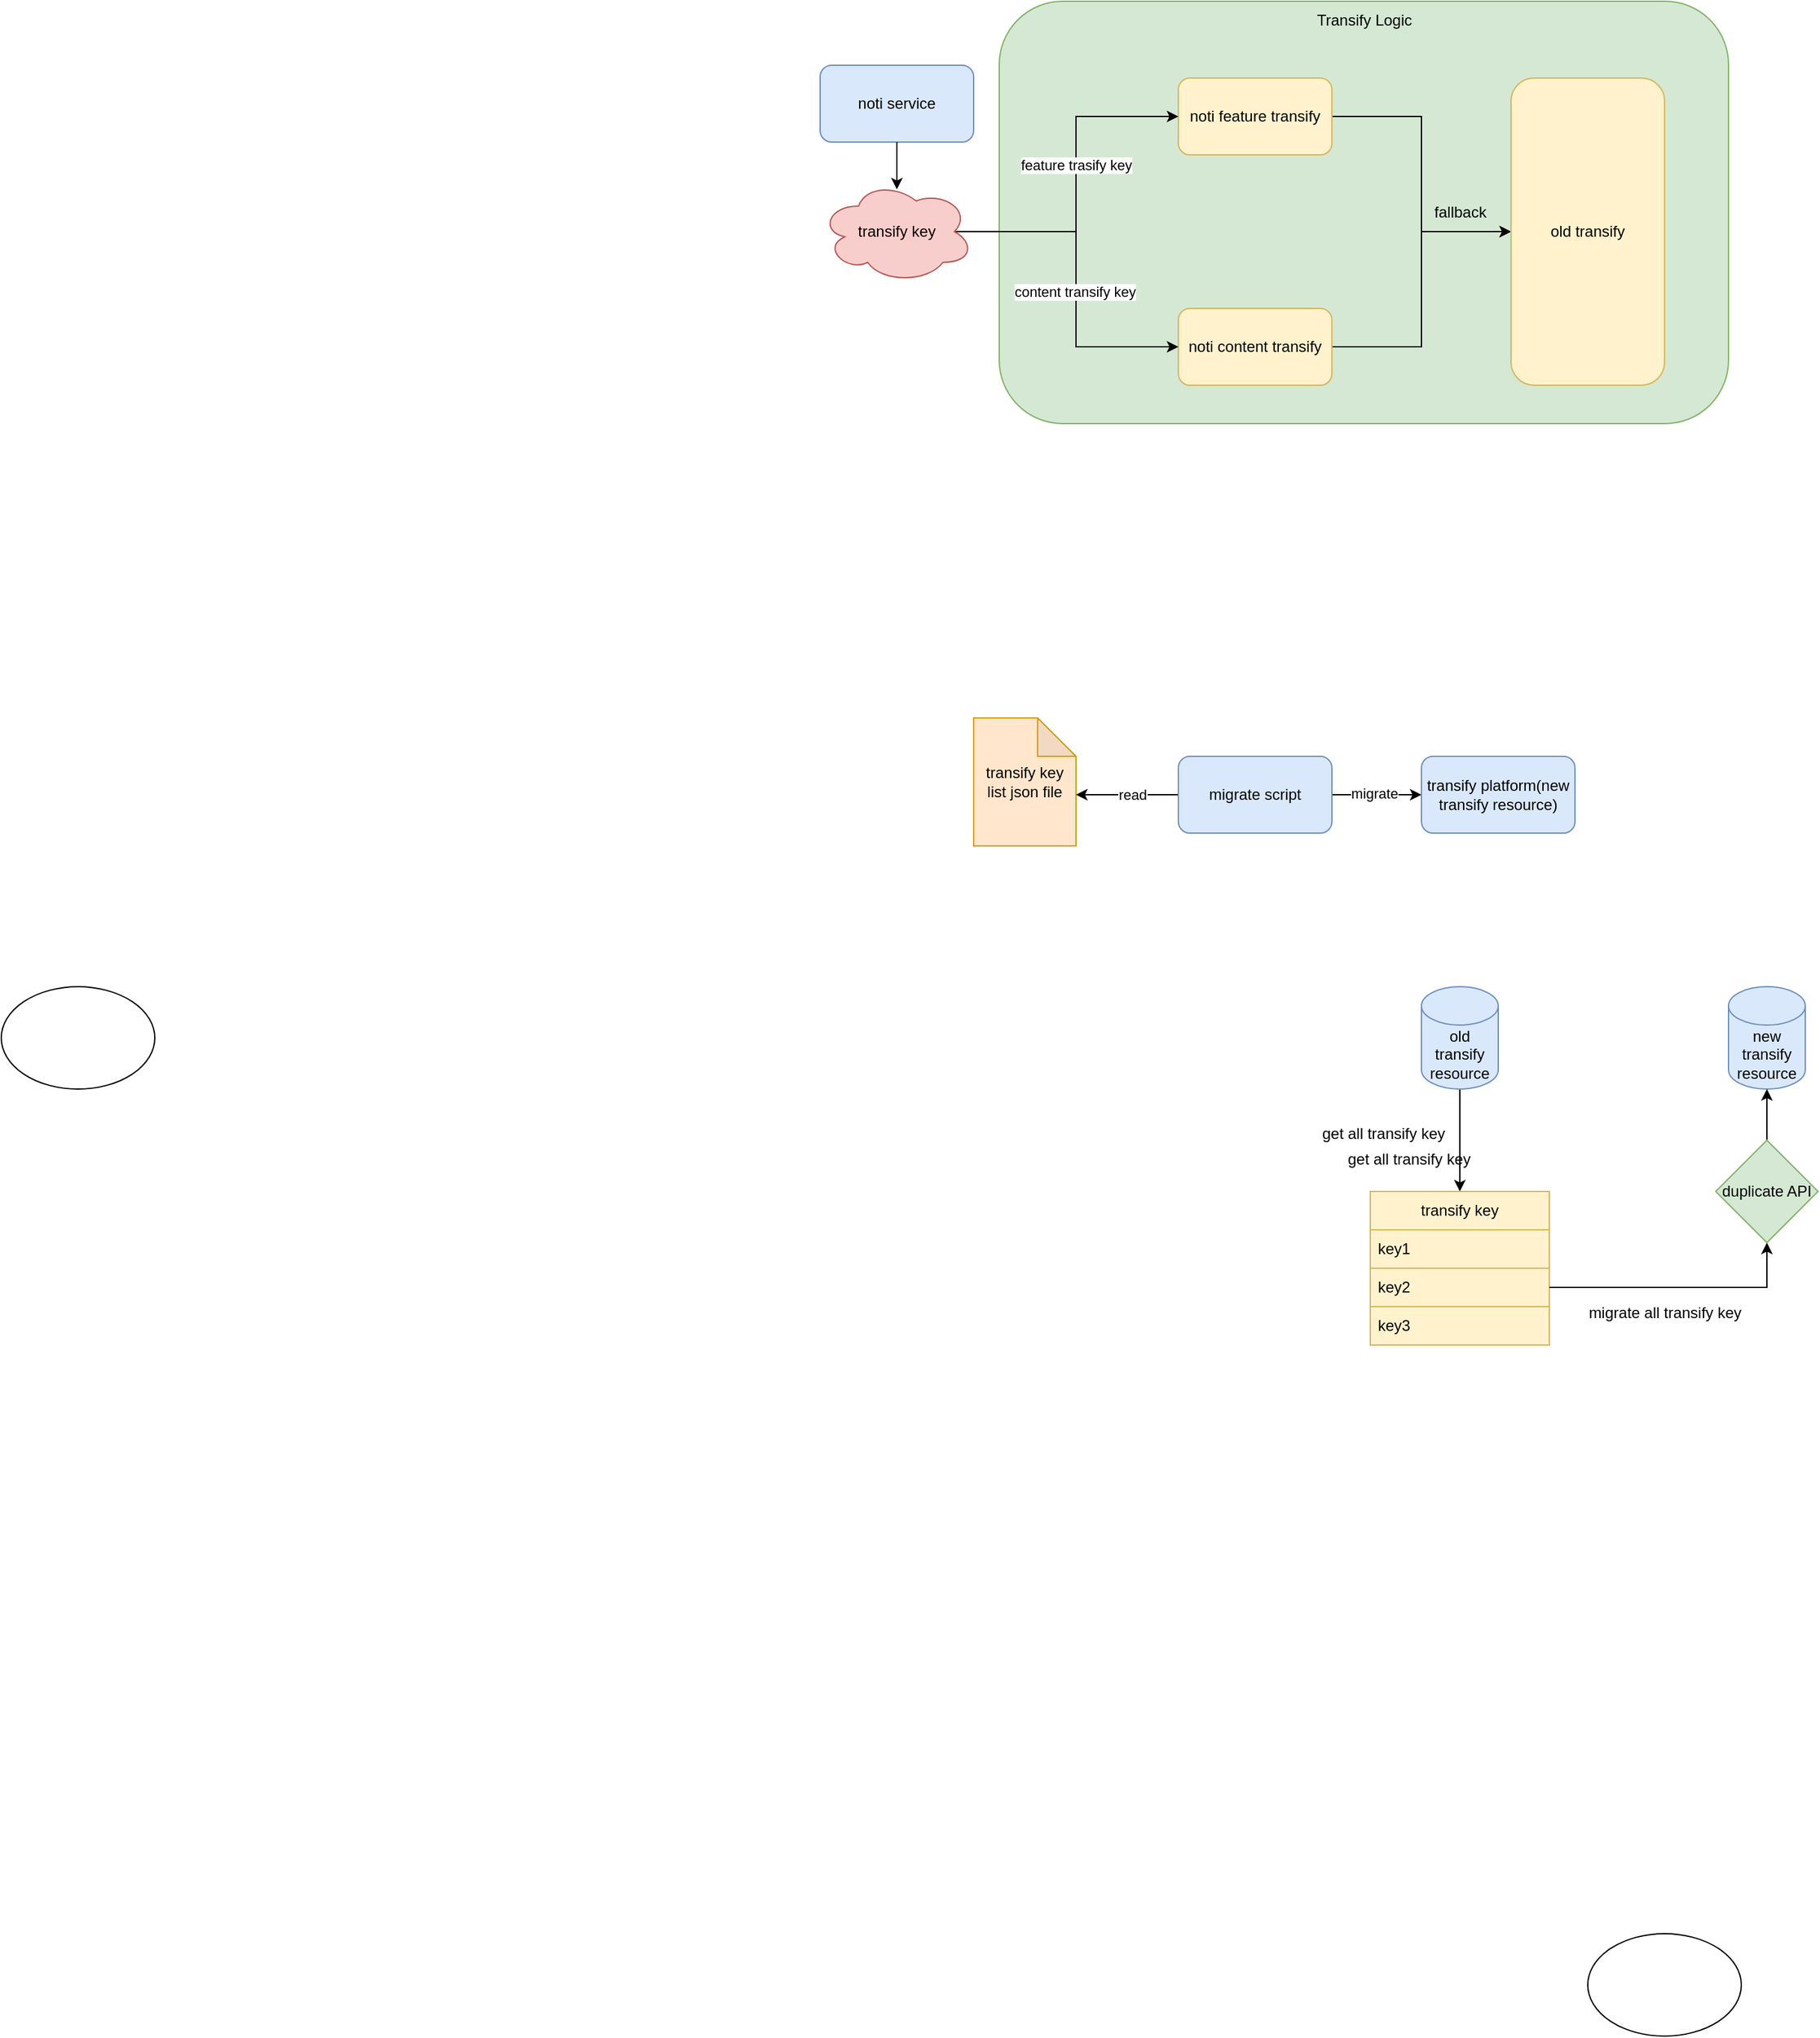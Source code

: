 <mxfile version="24.7.6">
  <diagram name="第 1 页" id="egx2UDpE9agMcuBiwFIx">
    <mxGraphModel dx="4606" dy="776" grid="1" gridSize="10" guides="1" tooltips="1" connect="1" arrows="1" fold="1" page="1" pageScale="1" pageWidth="3300" pageHeight="4681" math="0" shadow="0">
      <root>
        <mxCell id="0" />
        <mxCell id="1" parent="0" />
        <mxCell id="vJv3wOpw-mGPv7PhF24Y-27" value="" style="rounded=1;whiteSpace=wrap;html=1;fillColor=#d5e8d4;strokeColor=#82b366;" parent="1" vertex="1">
          <mxGeometry x="400" y="220" width="570" height="330" as="geometry" />
        </mxCell>
        <mxCell id="vJv3wOpw-mGPv7PhF24Y-17" style="edgeStyle=orthogonalEdgeStyle;rounded=0;orthogonalLoop=1;jettySize=auto;html=1;exitX=1;exitY=0.5;exitDx=0;exitDy=0;" parent="1" source="vJv3wOpw-mGPv7PhF24Y-1" target="vJv3wOpw-mGPv7PhF24Y-14" edge="1">
          <mxGeometry relative="1" as="geometry" />
        </mxCell>
        <mxCell id="vJv3wOpw-mGPv7PhF24Y-1" value="noti feature transify" style="rounded=1;whiteSpace=wrap;html=1;fillColor=#fff2cc;strokeColor=#d6b656;" parent="1" vertex="1">
          <mxGeometry x="540" y="280" width="120" height="60" as="geometry" />
        </mxCell>
        <mxCell id="vJv3wOpw-mGPv7PhF24Y-18" style="edgeStyle=orthogonalEdgeStyle;rounded=0;orthogonalLoop=1;jettySize=auto;html=1;exitX=1;exitY=0.5;exitDx=0;exitDy=0;entryX=0;entryY=0.5;entryDx=0;entryDy=0;" parent="1" source="vJv3wOpw-mGPv7PhF24Y-2" target="vJv3wOpw-mGPv7PhF24Y-14" edge="1">
          <mxGeometry relative="1" as="geometry" />
        </mxCell>
        <mxCell id="vJv3wOpw-mGPv7PhF24Y-2" value="noti content transify" style="rounded=1;whiteSpace=wrap;html=1;fillColor=#fff2cc;strokeColor=#d6b656;" parent="1" vertex="1">
          <mxGeometry x="540" y="460" width="120" height="60" as="geometry" />
        </mxCell>
        <mxCell id="vJv3wOpw-mGPv7PhF24Y-4" style="edgeStyle=orthogonalEdgeStyle;rounded=0;orthogonalLoop=1;jettySize=auto;html=1;exitX=0.875;exitY=0.5;exitDx=0;exitDy=0;exitPerimeter=0;entryX=0;entryY=0.5;entryDx=0;entryDy=0;" parent="1" source="vJv3wOpw-mGPv7PhF24Y-21" target="vJv3wOpw-mGPv7PhF24Y-1" edge="1">
          <mxGeometry relative="1" as="geometry">
            <mxPoint x="395" y="400" as="sourcePoint" />
          </mxGeometry>
        </mxCell>
        <mxCell id="vJv3wOpw-mGPv7PhF24Y-6" value="feature trasify key" style="edgeLabel;html=1;align=center;verticalAlign=middle;resizable=0;points=[];" parent="vJv3wOpw-mGPv7PhF24Y-4" vertex="1" connectable="0">
          <mxGeometry x="0.115" relative="1" as="geometry">
            <mxPoint as="offset" />
          </mxGeometry>
        </mxCell>
        <mxCell id="vJv3wOpw-mGPv7PhF24Y-5" style="edgeStyle=orthogonalEdgeStyle;rounded=0;orthogonalLoop=1;jettySize=auto;html=1;exitX=0.875;exitY=0.5;exitDx=0;exitDy=0;exitPerimeter=0;entryX=0;entryY=0.5;entryDx=0;entryDy=0;" parent="1" source="vJv3wOpw-mGPv7PhF24Y-21" target="vJv3wOpw-mGPv7PhF24Y-2" edge="1">
          <mxGeometry relative="1" as="geometry">
            <mxPoint x="395" y="400" as="sourcePoint" />
          </mxGeometry>
        </mxCell>
        <mxCell id="vJv3wOpw-mGPv7PhF24Y-7" value="content transify key" style="edgeLabel;html=1;align=center;verticalAlign=middle;resizable=0;points=[];" parent="vJv3wOpw-mGPv7PhF24Y-5" vertex="1" connectable="0">
          <mxGeometry x="0.067" y="-1" relative="1" as="geometry">
            <mxPoint as="offset" />
          </mxGeometry>
        </mxCell>
        <mxCell id="vJv3wOpw-mGPv7PhF24Y-14" value="old transify" style="rounded=1;whiteSpace=wrap;html=1;fillColor=#fff2cc;strokeColor=#d6b656;" parent="1" vertex="1">
          <mxGeometry x="800" y="280" width="120" height="240" as="geometry" />
        </mxCell>
        <mxCell id="vJv3wOpw-mGPv7PhF24Y-19" value="fallback" style="text;html=1;align=center;verticalAlign=middle;resizable=0;points=[];autosize=1;strokeColor=none;fillColor=none;" parent="1" vertex="1">
          <mxGeometry x="730" y="370" width="60" height="30" as="geometry" />
        </mxCell>
        <mxCell id="vJv3wOpw-mGPv7PhF24Y-20" value="noti service" style="rounded=1;whiteSpace=wrap;html=1;fillColor=#dae8fc;strokeColor=#6c8ebf;" parent="1" vertex="1">
          <mxGeometry x="260" y="270" width="120" height="60" as="geometry" />
        </mxCell>
        <mxCell id="vJv3wOpw-mGPv7PhF24Y-21" value="transify key" style="ellipse;shape=cloud;whiteSpace=wrap;html=1;fillColor=#f8cecc;strokeColor=#b85450;" parent="1" vertex="1">
          <mxGeometry x="260" y="360" width="120" height="80" as="geometry" />
        </mxCell>
        <mxCell id="vJv3wOpw-mGPv7PhF24Y-26" style="edgeStyle=orthogonalEdgeStyle;rounded=0;orthogonalLoop=1;jettySize=auto;html=1;exitX=0.5;exitY=1;exitDx=0;exitDy=0;entryX=0.5;entryY=0.088;entryDx=0;entryDy=0;entryPerimeter=0;" parent="1" source="vJv3wOpw-mGPv7PhF24Y-20" target="vJv3wOpw-mGPv7PhF24Y-21" edge="1">
          <mxGeometry relative="1" as="geometry" />
        </mxCell>
        <mxCell id="vJv3wOpw-mGPv7PhF24Y-28" value="Transify Logic" style="text;html=1;align=center;verticalAlign=middle;resizable=0;points=[];autosize=1;strokeColor=none;fillColor=none;" parent="1" vertex="1">
          <mxGeometry x="635" y="220" width="100" height="30" as="geometry" />
        </mxCell>
        <mxCell id="iu7YOJcN_zlzfQFf-2uT-1" value="transify key list json file" style="shape=note;whiteSpace=wrap;html=1;backgroundOutline=1;darkOpacity=0.05;fillColor=#ffe6cc;strokeColor=#d79b00;" parent="1" vertex="1">
          <mxGeometry x="380" y="780" width="80" height="100" as="geometry" />
        </mxCell>
        <mxCell id="iu7YOJcN_zlzfQFf-2uT-12" style="edgeStyle=orthogonalEdgeStyle;rounded=0;orthogonalLoop=1;jettySize=auto;html=1;exitX=0;exitY=0.5;exitDx=0;exitDy=0;" parent="1" source="iu7YOJcN_zlzfQFf-2uT-3" edge="1">
          <mxGeometry relative="1" as="geometry">
            <mxPoint x="460" y="840" as="targetPoint" />
          </mxGeometry>
        </mxCell>
        <mxCell id="iu7YOJcN_zlzfQFf-2uT-13" value="read" style="edgeLabel;html=1;align=center;verticalAlign=middle;resizable=0;points=[];" parent="iu7YOJcN_zlzfQFf-2uT-12" vertex="1" connectable="0">
          <mxGeometry x="-0.099" relative="1" as="geometry">
            <mxPoint as="offset" />
          </mxGeometry>
        </mxCell>
        <mxCell id="iu7YOJcN_zlzfQFf-2uT-15" style="edgeStyle=orthogonalEdgeStyle;rounded=0;orthogonalLoop=1;jettySize=auto;html=1;exitX=1;exitY=0.5;exitDx=0;exitDy=0;entryX=0;entryY=0.5;entryDx=0;entryDy=0;" parent="1" source="iu7YOJcN_zlzfQFf-2uT-3" target="iu7YOJcN_zlzfQFf-2uT-14" edge="1">
          <mxGeometry relative="1" as="geometry" />
        </mxCell>
        <mxCell id="iu7YOJcN_zlzfQFf-2uT-16" value="migrate" style="edgeLabel;html=1;align=center;verticalAlign=middle;resizable=0;points=[];" parent="iu7YOJcN_zlzfQFf-2uT-15" vertex="1" connectable="0">
          <mxGeometry x="-0.053" y="1" relative="1" as="geometry">
            <mxPoint as="offset" />
          </mxGeometry>
        </mxCell>
        <mxCell id="iu7YOJcN_zlzfQFf-2uT-3" value="migrate script" style="rounded=1;whiteSpace=wrap;html=1;fillColor=#dae8fc;strokeColor=#6c8ebf;" parent="1" vertex="1">
          <mxGeometry x="540" y="810" width="120" height="60" as="geometry" />
        </mxCell>
        <mxCell id="iu7YOJcN_zlzfQFf-2uT-14" value="transify platform(new transify resource)" style="rounded=1;whiteSpace=wrap;html=1;fillColor=#dae8fc;strokeColor=#6c8ebf;" parent="1" vertex="1">
          <mxGeometry x="730" y="810" width="120" height="60" as="geometry" />
        </mxCell>
        <mxCell id="zJucwXNYndX93U_4XIdq-9" style="edgeStyle=orthogonalEdgeStyle;rounded=0;orthogonalLoop=1;jettySize=auto;html=1;exitX=0.5;exitY=1;exitDx=0;exitDy=0;exitPerimeter=0;" edge="1" parent="1" source="zJucwXNYndX93U_4XIdq-3" target="zJucwXNYndX93U_4XIdq-5">
          <mxGeometry relative="1" as="geometry" />
        </mxCell>
        <mxCell id="zJucwXNYndX93U_4XIdq-3" value="old transify resource" style="shape=cylinder3;whiteSpace=wrap;html=1;boundedLbl=1;backgroundOutline=1;size=15;fillColor=#dae8fc;strokeColor=#6c8ebf;" vertex="1" parent="1">
          <mxGeometry x="730" y="990" width="60" height="80" as="geometry" />
        </mxCell>
        <mxCell id="zJucwXNYndX93U_4XIdq-4" value="new transify resource" style="shape=cylinder3;whiteSpace=wrap;html=1;boundedLbl=1;backgroundOutline=1;size=15;fillColor=#dae8fc;strokeColor=#6c8ebf;" vertex="1" parent="1">
          <mxGeometry x="970" y="990" width="60" height="80" as="geometry" />
        </mxCell>
        <mxCell id="zJucwXNYndX93U_4XIdq-5" value="transify key" style="swimlane;fontStyle=0;childLayout=stackLayout;horizontal=1;startSize=30;horizontalStack=0;resizeParent=1;resizeParentMax=0;resizeLast=0;collapsible=1;marginBottom=0;whiteSpace=wrap;html=1;fillColor=#fff2cc;strokeColor=#d6b656;" vertex="1" parent="1">
          <mxGeometry x="690" y="1150" width="140" height="120" as="geometry" />
        </mxCell>
        <mxCell id="zJucwXNYndX93U_4XIdq-6" value="key1" style="text;strokeColor=#d6b656;fillColor=#fff2cc;align=left;verticalAlign=middle;spacingLeft=4;spacingRight=4;overflow=hidden;points=[[0,0.5],[1,0.5]];portConstraint=eastwest;rotatable=0;whiteSpace=wrap;html=1;" vertex="1" parent="zJucwXNYndX93U_4XIdq-5">
          <mxGeometry y="30" width="140" height="30" as="geometry" />
        </mxCell>
        <mxCell id="zJucwXNYndX93U_4XIdq-7" value="key2" style="text;strokeColor=#d6b656;fillColor=#fff2cc;align=left;verticalAlign=middle;spacingLeft=4;spacingRight=4;overflow=hidden;points=[[0,0.5],[1,0.5]];portConstraint=eastwest;rotatable=0;whiteSpace=wrap;html=1;" vertex="1" parent="zJucwXNYndX93U_4XIdq-5">
          <mxGeometry y="60" width="140" height="30" as="geometry" />
        </mxCell>
        <mxCell id="zJucwXNYndX93U_4XIdq-8" value="key3" style="text;strokeColor=#d6b656;fillColor=#fff2cc;align=left;verticalAlign=middle;spacingLeft=4;spacingRight=4;overflow=hidden;points=[[0,0.5],[1,0.5]];portConstraint=eastwest;rotatable=0;whiteSpace=wrap;html=1;" vertex="1" parent="zJucwXNYndX93U_4XIdq-5">
          <mxGeometry y="90" width="140" height="30" as="geometry" />
        </mxCell>
        <mxCell id="zJucwXNYndX93U_4XIdq-10" style="edgeStyle=orthogonalEdgeStyle;rounded=0;orthogonalLoop=1;jettySize=auto;html=1;exitX=0.5;exitY=0;exitDx=0;exitDy=0;entryX=0.5;entryY=1;entryDx=0;entryDy=0;entryPerimeter=0;" edge="1" parent="1" source="zJucwXNYndX93U_4XIdq-11" target="zJucwXNYndX93U_4XIdq-4">
          <mxGeometry relative="1" as="geometry" />
        </mxCell>
        <mxCell id="zJucwXNYndX93U_4XIdq-12" value="" style="edgeStyle=orthogonalEdgeStyle;rounded=0;orthogonalLoop=1;jettySize=auto;html=1;exitX=1;exitY=0.5;exitDx=0;exitDy=0;entryX=0.5;entryY=1;entryDx=0;entryDy=0;entryPerimeter=0;" edge="1" parent="1" source="zJucwXNYndX93U_4XIdq-7" target="zJucwXNYndX93U_4XIdq-11">
          <mxGeometry relative="1" as="geometry">
            <mxPoint x="830" y="1180" as="sourcePoint" />
            <mxPoint x="1000" y="1070" as="targetPoint" />
          </mxGeometry>
        </mxCell>
        <mxCell id="zJucwXNYndX93U_4XIdq-11" value="duplicate API" style="rhombus;whiteSpace=wrap;html=1;fillColor=#d5e8d4;strokeColor=#82b366;" vertex="1" parent="1">
          <mxGeometry x="960" y="1110" width="80" height="80" as="geometry" />
        </mxCell>
        <mxCell id="zJucwXNYndX93U_4XIdq-13" value="get all transify key" style="text;html=1;align=center;verticalAlign=middle;resizable=0;points=[];autosize=1;strokeColor=none;fillColor=none;" vertex="1" parent="1">
          <mxGeometry x="640" y="1090" width="120" height="30" as="geometry" />
        </mxCell>
        <mxCell id="zJucwXNYndX93U_4XIdq-14" value="migrate all transify key" style="text;html=1;align=center;verticalAlign=middle;resizable=0;points=[];autosize=1;strokeColor=none;fillColor=none;" vertex="1" parent="1">
          <mxGeometry x="850" y="1230" width="140" height="30" as="geometry" />
        </mxCell>
        <mxCell id="zJucwXNYndX93U_4XIdq-16" value="" style="ellipse;whiteSpace=wrap;html=1;" vertex="1" parent="1">
          <mxGeometry x="-380" y="990" width="120" height="80" as="geometry" />
        </mxCell>
        <mxCell id="zJucwXNYndX93U_4XIdq-17" value="get all transify key" style="text;html=1;align=center;verticalAlign=middle;resizable=0;points=[];autosize=1;strokeColor=none;fillColor=none;" vertex="1" parent="1">
          <mxGeometry x="660" y="1110" width="120" height="30" as="geometry" />
        </mxCell>
        <mxCell id="zJucwXNYndX93U_4XIdq-18" value="" style="ellipse;whiteSpace=wrap;html=1;" vertex="1" parent="1">
          <mxGeometry x="860" y="1730" width="120" height="80" as="geometry" />
        </mxCell>
      </root>
    </mxGraphModel>
  </diagram>
</mxfile>
